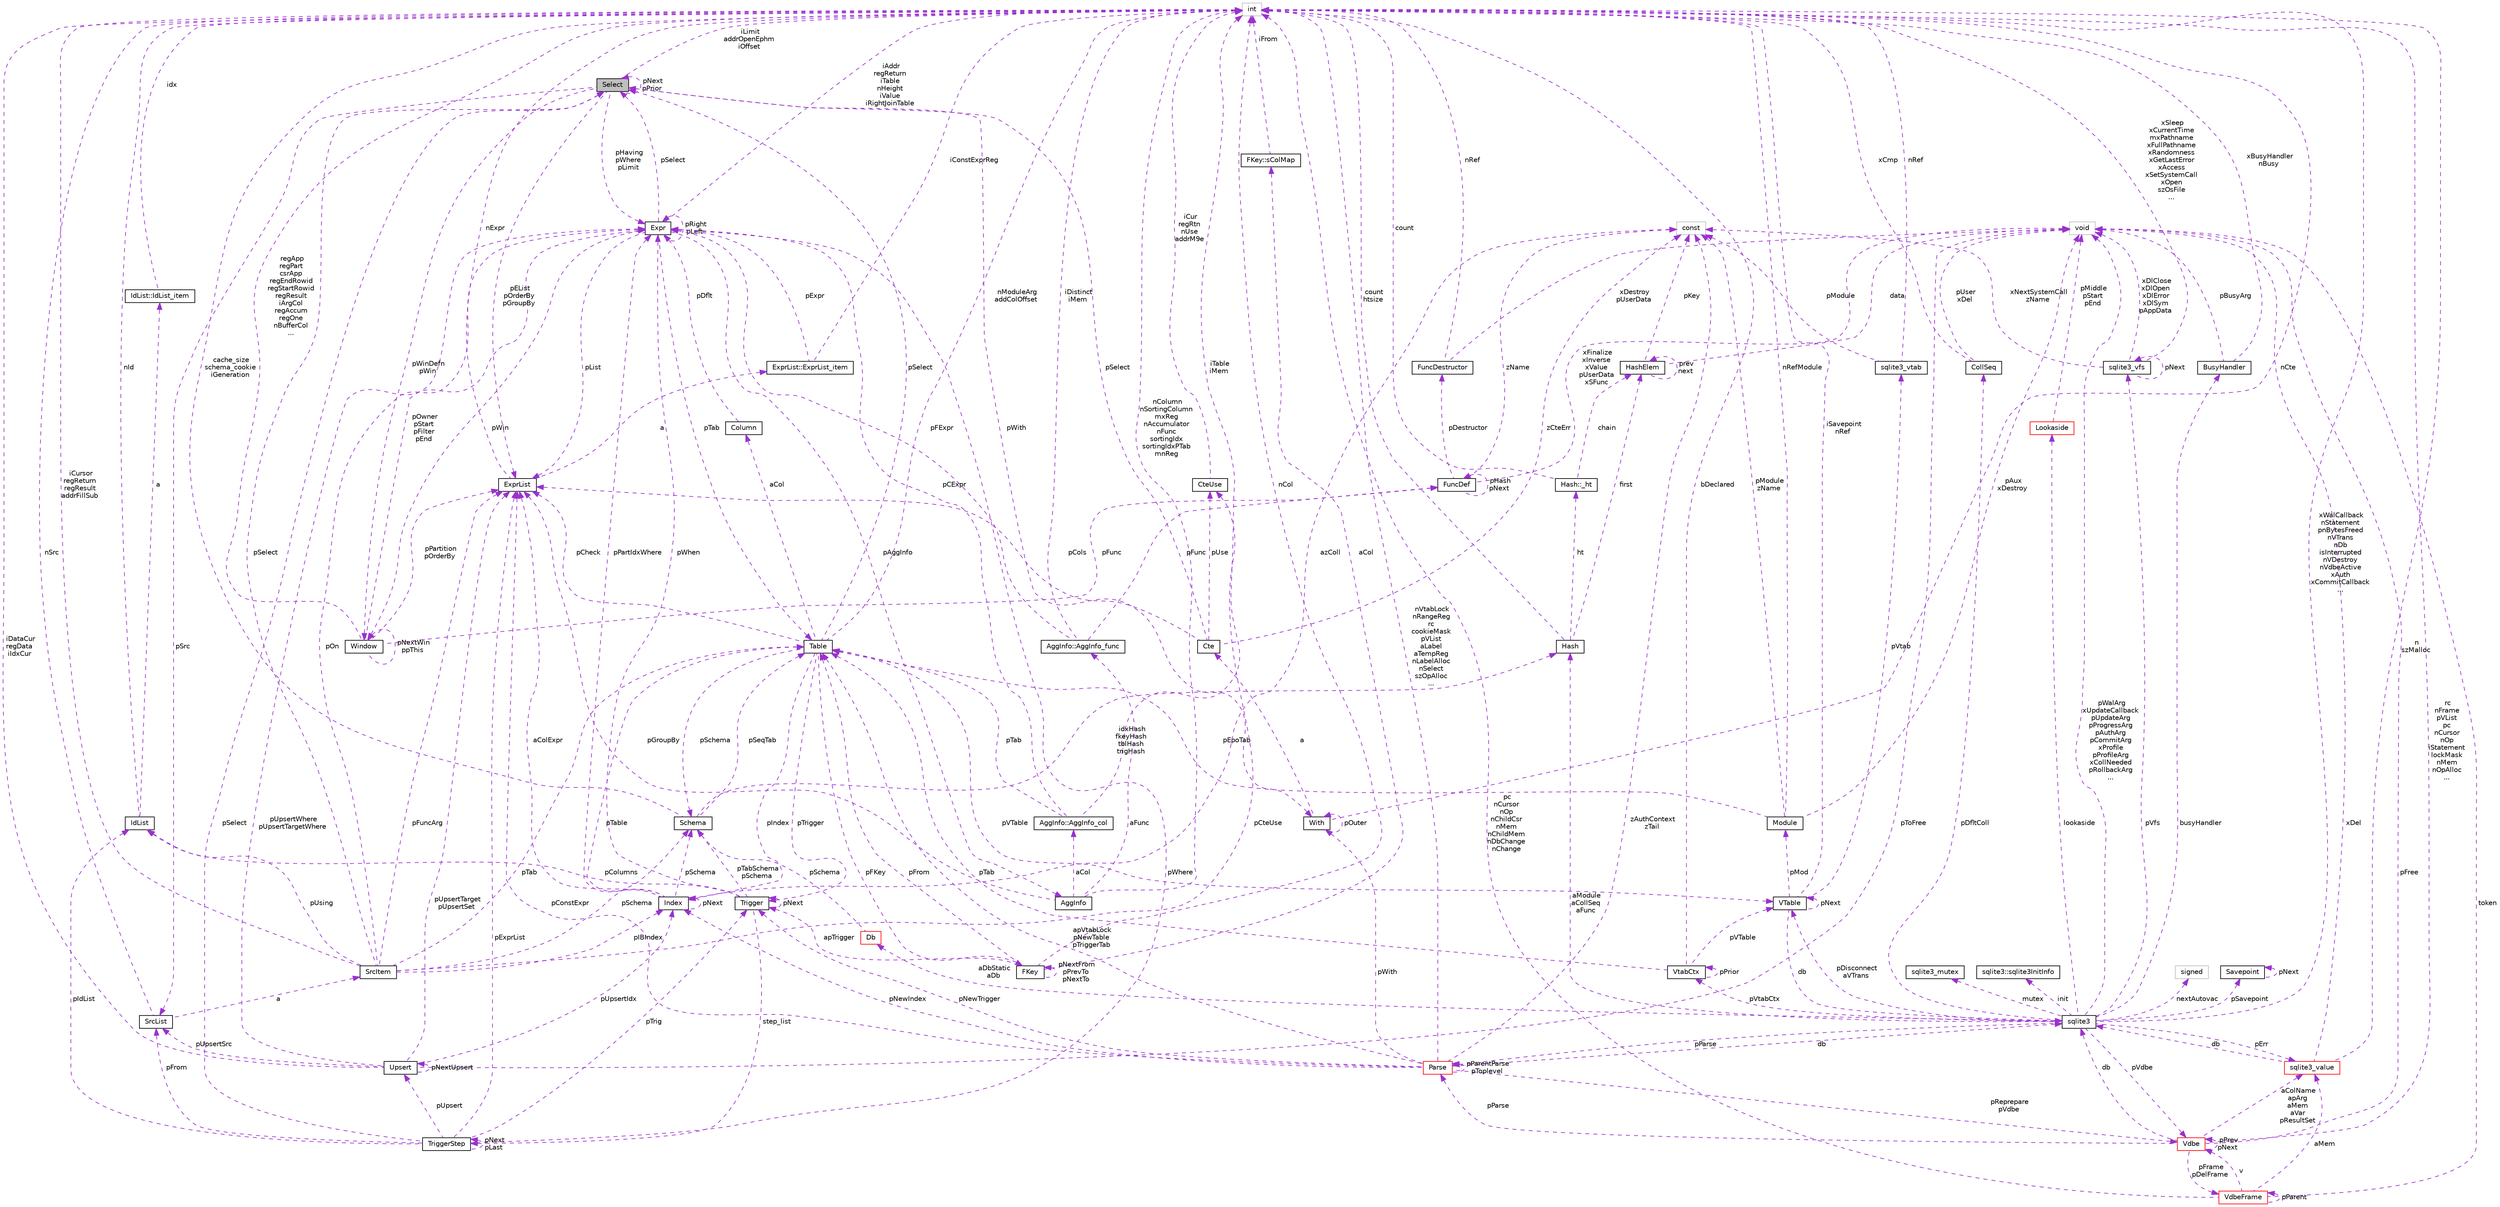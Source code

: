 digraph "Select"
{
 // LATEX_PDF_SIZE
  edge [fontname="Helvetica",fontsize="10",labelfontname="Helvetica",labelfontsize="10"];
  node [fontname="Helvetica",fontsize="10",shape=record];
  Node1 [label="Select",height=0.2,width=0.4,color="black", fillcolor="grey75", style="filled", fontcolor="black",tooltip=" "];
  Node2 -> Node1 [dir="back",color="darkorchid3",fontsize="10",style="dashed",label=" pHaving\npWhere\npLimit" ];
  Node2 [label="Expr",height=0.2,width=0.4,color="black", fillcolor="white", style="filled",URL="$structExpr.html",tooltip=" "];
  Node3 -> Node2 [dir="back",color="darkorchid3",fontsize="10",style="dashed",label=" pAggInfo" ];
  Node3 [label="AggInfo",height=0.2,width=0.4,color="black", fillcolor="white", style="filled",URL="$structAggInfo.html",tooltip=" "];
  Node4 -> Node3 [dir="back",color="darkorchid3",fontsize="10",style="dashed",label=" aCol" ];
  Node4 [label="AggInfo::AggInfo_col",height=0.2,width=0.4,color="black", fillcolor="white", style="filled",URL="$structAggInfo_1_1AggInfo__col.html",tooltip=" "];
  Node2 -> Node4 [dir="back",color="darkorchid3",fontsize="10",style="dashed",label=" pCExpr" ];
  Node5 -> Node4 [dir="back",color="darkorchid3",fontsize="10",style="dashed",label=" iTable\niMem" ];
  Node5 [label="int",height=0.2,width=0.4,color="grey75", fillcolor="white", style="filled",tooltip=" "];
  Node6 -> Node4 [dir="back",color="darkorchid3",fontsize="10",style="dashed",label=" pTab" ];
  Node6 [label="Table",height=0.2,width=0.4,color="black", fillcolor="white", style="filled",URL="$structTable.html",tooltip=" "];
  Node7 -> Node6 [dir="back",color="darkorchid3",fontsize="10",style="dashed",label=" pSchema" ];
  Node7 [label="Schema",height=0.2,width=0.4,color="black", fillcolor="white", style="filled",URL="$structSchema.html",tooltip=" "];
  Node5 -> Node7 [dir="back",color="darkorchid3",fontsize="10",style="dashed",label=" cache_size\nschema_cookie\niGeneration" ];
  Node6 -> Node7 [dir="back",color="darkorchid3",fontsize="10",style="dashed",label=" pSeqTab" ];
  Node8 -> Node7 [dir="back",color="darkorchid3",fontsize="10",style="dashed",label=" idxHash\nfkeyHash\ntblHash\ntrigHash" ];
  Node8 [label="Hash",height=0.2,width=0.4,color="black", fillcolor="white", style="filled",URL="$structHash.html",tooltip=" "];
  Node9 -> Node8 [dir="back",color="darkorchid3",fontsize="10",style="dashed",label=" ht" ];
  Node9 [label="Hash::_ht",height=0.2,width=0.4,color="black", fillcolor="white", style="filled",URL="$structHash_1_1__ht.html",tooltip=" "];
  Node5 -> Node9 [dir="back",color="darkorchid3",fontsize="10",style="dashed",label=" count" ];
  Node10 -> Node9 [dir="back",color="darkorchid3",fontsize="10",style="dashed",label=" chain" ];
  Node10 [label="HashElem",height=0.2,width=0.4,color="black", fillcolor="white", style="filled",URL="$structHashElem.html",tooltip=" "];
  Node11 -> Node10 [dir="back",color="darkorchid3",fontsize="10",style="dashed",label=" data" ];
  Node11 [label="void",height=0.2,width=0.4,color="grey75", fillcolor="white", style="filled",tooltip=" "];
  Node10 -> Node10 [dir="back",color="darkorchid3",fontsize="10",style="dashed",label=" prev\nnext" ];
  Node12 -> Node10 [dir="back",color="darkorchid3",fontsize="10",style="dashed",label=" pKey" ];
  Node12 [label="const",height=0.2,width=0.4,color="grey75", fillcolor="white", style="filled",tooltip=" "];
  Node5 -> Node8 [dir="back",color="darkorchid3",fontsize="10",style="dashed",label=" count\nhtsize" ];
  Node10 -> Node8 [dir="back",color="darkorchid3",fontsize="10",style="dashed",label=" first" ];
  Node13 -> Node6 [dir="back",color="darkorchid3",fontsize="10",style="dashed",label=" aCol" ];
  Node13 [label="Column",height=0.2,width=0.4,color="black", fillcolor="white", style="filled",URL="$structColumn.html",tooltip=" "];
  Node2 -> Node13 [dir="back",color="darkorchid3",fontsize="10",style="dashed",label=" pDflt" ];
  Node14 -> Node6 [dir="back",color="darkorchid3",fontsize="10",style="dashed",label=" pFKey" ];
  Node14 [label="FKey",height=0.2,width=0.4,color="black", fillcolor="white", style="filled",URL="$structFKey.html",tooltip=" "];
  Node15 -> Node14 [dir="back",color="darkorchid3",fontsize="10",style="dashed",label=" aCol" ];
  Node15 [label="FKey::sColMap",height=0.2,width=0.4,color="black", fillcolor="white", style="filled",URL="$structFKey_1_1sColMap.html",tooltip=" "];
  Node5 -> Node15 [dir="back",color="darkorchid3",fontsize="10",style="dashed",label=" iFrom" ];
  Node14 -> Node14 [dir="back",color="darkorchid3",fontsize="10",style="dashed",label=" pNextFrom\npPrevTo\npNextTo" ];
  Node5 -> Node14 [dir="back",color="darkorchid3",fontsize="10",style="dashed",label=" nCol" ];
  Node6 -> Node14 [dir="back",color="darkorchid3",fontsize="10",style="dashed",label=" pFrom" ];
  Node16 -> Node14 [dir="back",color="darkorchid3",fontsize="10",style="dashed",label=" apTrigger" ];
  Node16 [label="Trigger",height=0.2,width=0.4,color="black", fillcolor="white", style="filled",URL="$structTrigger.html",tooltip=" "];
  Node17 -> Node16 [dir="back",color="darkorchid3",fontsize="10",style="dashed",label=" step_list" ];
  Node17 [label="TriggerStep",height=0.2,width=0.4,color="black", fillcolor="white", style="filled",URL="$structTriggerStep.html",tooltip=" "];
  Node17 -> Node17 [dir="back",color="darkorchid3",fontsize="10",style="dashed",label=" pNext\npLast" ];
  Node2 -> Node17 [dir="back",color="darkorchid3",fontsize="10",style="dashed",label=" pWhere" ];
  Node18 -> Node17 [dir="back",color="darkorchid3",fontsize="10",style="dashed",label=" pIdList" ];
  Node18 [label="IdList",height=0.2,width=0.4,color="black", fillcolor="white", style="filled",URL="$structIdList.html",tooltip=" "];
  Node19 -> Node18 [dir="back",color="darkorchid3",fontsize="10",style="dashed",label=" a" ];
  Node19 [label="IdList::IdList_item",height=0.2,width=0.4,color="black", fillcolor="white", style="filled",URL="$structIdList_1_1IdList__item.html",tooltip=" "];
  Node5 -> Node19 [dir="back",color="darkorchid3",fontsize="10",style="dashed",label=" idx" ];
  Node5 -> Node18 [dir="back",color="darkorchid3",fontsize="10",style="dashed",label=" nId" ];
  Node1 -> Node17 [dir="back",color="darkorchid3",fontsize="10",style="dashed",label=" pSelect" ];
  Node16 -> Node17 [dir="back",color="darkorchid3",fontsize="10",style="dashed",label=" pTrig" ];
  Node20 -> Node17 [dir="back",color="darkorchid3",fontsize="10",style="dashed",label=" pFrom" ];
  Node20 [label="SrcList",height=0.2,width=0.4,color="black", fillcolor="white", style="filled",URL="$structSrcList.html",tooltip=" "];
  Node21 -> Node20 [dir="back",color="darkorchid3",fontsize="10",style="dashed",label=" a" ];
  Node21 [label="SrcItem",height=0.2,width=0.4,color="black", fillcolor="white", style="filled",URL="$structSrcItem.html",tooltip=" "];
  Node7 -> Node21 [dir="back",color="darkorchid3",fontsize="10",style="dashed",label=" pSchema" ];
  Node22 -> Node21 [dir="back",color="darkorchid3",fontsize="10",style="dashed",label=" pCteUse" ];
  Node22 [label="CteUse",height=0.2,width=0.4,color="black", fillcolor="white", style="filled",URL="$structCteUse.html",tooltip=" "];
  Node5 -> Node22 [dir="back",color="darkorchid3",fontsize="10",style="dashed",label=" iCur\nregRtn\nnUse\naddrM9e" ];
  Node2 -> Node21 [dir="back",color="darkorchid3",fontsize="10",style="dashed",label=" pOn" ];
  Node18 -> Node21 [dir="back",color="darkorchid3",fontsize="10",style="dashed",label=" pUsing" ];
  Node5 -> Node21 [dir="back",color="darkorchid3",fontsize="10",style="dashed",label=" iCursor\nregReturn\nregResult\naddrFillSub" ];
  Node6 -> Node21 [dir="back",color="darkorchid3",fontsize="10",style="dashed",label=" pTab" ];
  Node1 -> Node21 [dir="back",color="darkorchid3",fontsize="10",style="dashed",label=" pSelect" ];
  Node23 -> Node21 [dir="back",color="darkorchid3",fontsize="10",style="dashed",label=" pIBIndex" ];
  Node23 [label="Index",height=0.2,width=0.4,color="black", fillcolor="white", style="filled",URL="$structIndex.html",tooltip=" "];
  Node7 -> Node23 [dir="back",color="darkorchid3",fontsize="10",style="dashed",label=" pSchema" ];
  Node2 -> Node23 [dir="back",color="darkorchid3",fontsize="10",style="dashed",label=" pPartIdxWhere" ];
  Node6 -> Node23 [dir="back",color="darkorchid3",fontsize="10",style="dashed",label=" pTable" ];
  Node24 -> Node23 [dir="back",color="darkorchid3",fontsize="10",style="dashed",label=" aColExpr" ];
  Node24 [label="ExprList",height=0.2,width=0.4,color="black", fillcolor="white", style="filled",URL="$structExprList.html",tooltip=" "];
  Node25 -> Node24 [dir="back",color="darkorchid3",fontsize="10",style="dashed",label=" a" ];
  Node25 [label="ExprList::ExprList_item",height=0.2,width=0.4,color="black", fillcolor="white", style="filled",URL="$structExprList_1_1ExprList__item.html",tooltip=" "];
  Node2 -> Node25 [dir="back",color="darkorchid3",fontsize="10",style="dashed",label=" pExpr" ];
  Node5 -> Node25 [dir="back",color="darkorchid3",fontsize="10",style="dashed",label=" iConstExprReg" ];
  Node5 -> Node24 [dir="back",color="darkorchid3",fontsize="10",style="dashed",label=" nExpr" ];
  Node12 -> Node23 [dir="back",color="darkorchid3",fontsize="10",style="dashed",label=" azColl" ];
  Node23 -> Node23 [dir="back",color="darkorchid3",fontsize="10",style="dashed",label=" pNext" ];
  Node24 -> Node21 [dir="back",color="darkorchid3",fontsize="10",style="dashed",label=" pFuncArg" ];
  Node5 -> Node20 [dir="back",color="darkorchid3",fontsize="10",style="dashed",label=" nSrc" ];
  Node24 -> Node17 [dir="back",color="darkorchid3",fontsize="10",style="dashed",label=" pExprList" ];
  Node26 -> Node17 [dir="back",color="darkorchid3",fontsize="10",style="dashed",label=" pUpsert" ];
  Node26 [label="Upsert",height=0.2,width=0.4,color="black", fillcolor="white", style="filled",URL="$structUpsert.html",tooltip=" "];
  Node2 -> Node26 [dir="back",color="darkorchid3",fontsize="10",style="dashed",label=" pUpsertWhere\npUpsertTargetWhere" ];
  Node11 -> Node26 [dir="back",color="darkorchid3",fontsize="10",style="dashed",label=" pToFree" ];
  Node5 -> Node26 [dir="back",color="darkorchid3",fontsize="10",style="dashed",label=" iDataCur\nregData\niIdxCur" ];
  Node20 -> Node26 [dir="back",color="darkorchid3",fontsize="10",style="dashed",label=" pUpsertSrc" ];
  Node23 -> Node26 [dir="back",color="darkorchid3",fontsize="10",style="dashed",label=" pUpsertIdx" ];
  Node24 -> Node26 [dir="back",color="darkorchid3",fontsize="10",style="dashed",label=" pUpsertTarget\npUpsertSet" ];
  Node26 -> Node26 [dir="back",color="darkorchid3",fontsize="10",style="dashed",label=" pNextUpsert" ];
  Node7 -> Node16 [dir="back",color="darkorchid3",fontsize="10",style="dashed",label=" pTabSchema\npSchema" ];
  Node2 -> Node16 [dir="back",color="darkorchid3",fontsize="10",style="dashed",label=" pWhen" ];
  Node18 -> Node16 [dir="back",color="darkorchid3",fontsize="10",style="dashed",label=" pColumns" ];
  Node16 -> Node16 [dir="back",color="darkorchid3",fontsize="10",style="dashed",label=" pNext" ];
  Node27 -> Node6 [dir="back",color="darkorchid3",fontsize="10",style="dashed",label=" pVTable" ];
  Node27 [label="VTable",height=0.2,width=0.4,color="black", fillcolor="white", style="filled",URL="$structVTable.html",tooltip=" "];
  Node28 -> Node27 [dir="back",color="darkorchid3",fontsize="10",style="dashed",label=" db" ];
  Node28 [label="sqlite3",height=0.2,width=0.4,color="black", fillcolor="white", style="filled",URL="$structsqlite3.html",tooltip=" "];
  Node29 -> Node28 [dir="back",color="darkorchid3",fontsize="10",style="dashed",label=" pVdbe" ];
  Node29 [label="Vdbe",height=0.2,width=0.4,color="red", fillcolor="white", style="filled",URL="$structVdbe.html",tooltip=" "];
  Node29 -> Node29 [dir="back",color="darkorchid3",fontsize="10",style="dashed",label=" pPrev\npNext" ];
  Node28 -> Node29 [dir="back",color="darkorchid3",fontsize="10",style="dashed",label=" db" ];
  Node11 -> Node29 [dir="back",color="darkorchid3",fontsize="10",style="dashed",label=" pFree" ];
  Node30 -> Node29 [dir="back",color="darkorchid3",fontsize="10",style="dashed",label=" aColName\napArg\naMem\naVar\npResultSet" ];
  Node30 [label="sqlite3_value",height=0.2,width=0.4,color="red", fillcolor="white", style="filled",URL="$structsqlite3__value.html",tooltip=" "];
  Node28 -> Node30 [dir="back",color="darkorchid3",fontsize="10",style="dashed",label=" db" ];
  Node11 -> Node30 [dir="back",color="darkorchid3",fontsize="10",style="dashed",label=" xDel" ];
  Node5 -> Node30 [dir="back",color="darkorchid3",fontsize="10",style="dashed",label=" n\nszMalloc" ];
  Node34 -> Node29 [dir="back",color="darkorchid3",fontsize="10",style="dashed",label=" pFrame\npDelFrame" ];
  Node34 [label="VdbeFrame",height=0.2,width=0.4,color="red", fillcolor="white", style="filled",URL="$structVdbeFrame.html",tooltip=" "];
  Node29 -> Node34 [dir="back",color="darkorchid3",fontsize="10",style="dashed",label=" v" ];
  Node11 -> Node34 [dir="back",color="darkorchid3",fontsize="10",style="dashed",label=" token" ];
  Node30 -> Node34 [dir="back",color="darkorchid3",fontsize="10",style="dashed",label=" aMem" ];
  Node34 -> Node34 [dir="back",color="darkorchid3",fontsize="10",style="dashed",label=" pParent" ];
  Node5 -> Node34 [dir="back",color="darkorchid3",fontsize="10",style="dashed",label=" pc\nnCursor\nnOp\nnChildCsr\nnMem\nnChildMem\nnDbChange\nnChange" ];
  Node5 -> Node29 [dir="back",color="darkorchid3",fontsize="10",style="dashed",label=" rc\nnFrame\npVList\npc\nnCursor\nnOp\niStatement\nlockMask\nnMem\nnOpAlloc\n..." ];
  Node74 -> Node29 [dir="back",color="darkorchid3",fontsize="10",style="dashed",label=" pParse" ];
  Node74 [label="Parse",height=0.2,width=0.4,color="red", fillcolor="white", style="filled",URL="$structParse.html",tooltip=" "];
  Node29 -> Node74 [dir="back",color="darkorchid3",fontsize="10",style="dashed",label=" pReprepare\npVdbe" ];
  Node28 -> Node74 [dir="back",color="darkorchid3",fontsize="10",style="dashed",label=" db" ];
  Node91 -> Node74 [dir="back",color="darkorchid3",fontsize="10",style="dashed",label=" pWith" ];
  Node91 [label="With",height=0.2,width=0.4,color="black", fillcolor="white", style="filled",URL="$structWith.html",tooltip=" "];
  Node92 -> Node91 [dir="back",color="darkorchid3",fontsize="10",style="dashed",label=" a" ];
  Node92 [label="Cte",height=0.2,width=0.4,color="black", fillcolor="white", style="filled",URL="$structCte.html",tooltip=" "];
  Node22 -> Node92 [dir="back",color="darkorchid3",fontsize="10",style="dashed",label=" pUse" ];
  Node1 -> Node92 [dir="back",color="darkorchid3",fontsize="10",style="dashed",label=" pSelect" ];
  Node12 -> Node92 [dir="back",color="darkorchid3",fontsize="10",style="dashed",label=" zCteErr" ];
  Node24 -> Node92 [dir="back",color="darkorchid3",fontsize="10",style="dashed",label=" pCols" ];
  Node91 -> Node91 [dir="back",color="darkorchid3",fontsize="10",style="dashed",label=" pOuter" ];
  Node5 -> Node91 [dir="back",color="darkorchid3",fontsize="10",style="dashed",label=" nCte" ];
  Node5 -> Node74 [dir="back",color="darkorchid3",fontsize="10",style="dashed",label=" nVtabLock\nnRangeReg\nrc\ncookieMask\npVList\naLabel\naTempReg\nnLabelAlloc\nnSelect\nszOpAlloc\n..." ];
  Node6 -> Node74 [dir="back",color="darkorchid3",fontsize="10",style="dashed",label=" apVtabLock\npNewTable\npTriggerTab" ];
  Node16 -> Node74 [dir="back",color="darkorchid3",fontsize="10",style="dashed",label=" pNewTrigger" ];
  Node23 -> Node74 [dir="back",color="darkorchid3",fontsize="10",style="dashed",label=" pNewIndex" ];
  Node12 -> Node74 [dir="back",color="darkorchid3",fontsize="10",style="dashed",label=" zAuthContext\nzTail" ];
  Node24 -> Node74 [dir="back",color="darkorchid3",fontsize="10",style="dashed",label=" pConstExpr" ];
  Node74 -> Node74 [dir="back",color="darkorchid3",fontsize="10",style="dashed",label=" pParentParse\npToplevel" ];
  Node97 -> Node28 [dir="back",color="darkorchid3",fontsize="10",style="dashed",label=" pSavepoint" ];
  Node97 [label="Savepoint",height=0.2,width=0.4,color="black", fillcolor="white", style="filled",URL="$structSavepoint.html",tooltip=" "];
  Node97 -> Node97 [dir="back",color="darkorchid3",fontsize="10",style="dashed",label=" pNext" ];
  Node11 -> Node28 [dir="back",color="darkorchid3",fontsize="10",style="dashed",label=" pWalArg\nxUpdateCallback\npUpdateArg\npProgressArg\npAuthArg\npCommitArg\nxProfile\npProfileArg\nxCollNeeded\npRollbackArg\n..." ];
  Node98 -> Node28 [dir="back",color="darkorchid3",fontsize="10",style="dashed",label=" lookaside" ];
  Node98 [label="Lookaside",height=0.2,width=0.4,color="red", fillcolor="white", style="filled",URL="$structLookaside.html",tooltip=" "];
  Node11 -> Node98 [dir="back",color="darkorchid3",fontsize="10",style="dashed",label=" pMiddle\npStart\npEnd" ];
  Node30 -> Node28 [dir="back",color="darkorchid3",fontsize="10",style="dashed",label=" pErr" ];
  Node41 -> Node28 [dir="back",color="darkorchid3",fontsize="10",style="dashed",label=" mutex" ];
  Node41 [label="sqlite3_mutex",height=0.2,width=0.4,color="black", fillcolor="white", style="filled",URL="$structsqlite3__mutex.html",tooltip=" "];
  Node51 -> Node28 [dir="back",color="darkorchid3",fontsize="10",style="dashed",label=" pVfs" ];
  Node51 [label="sqlite3_vfs",height=0.2,width=0.4,color="black", fillcolor="white", style="filled",URL="$structsqlite3__vfs.html",tooltip=" "];
  Node11 -> Node51 [dir="back",color="darkorchid3",fontsize="10",style="dashed",label=" xDlClose\nxDlOpen\nxDlError\nxDlSym\npAppData" ];
  Node51 -> Node51 [dir="back",color="darkorchid3",fontsize="10",style="dashed",label=" pNext" ];
  Node5 -> Node51 [dir="back",color="darkorchid3",fontsize="10",style="dashed",label=" xSleep\nxCurrentTime\nmxPathname\nxFullPathname\nxRandomness\nxGetLastError\nxAccess\nxSetSystemCall\nxOpen\nszOsFile\n..." ];
  Node12 -> Node51 [dir="back",color="darkorchid3",fontsize="10",style="dashed",label=" xNextSystemCall\nzName" ];
  Node100 -> Node28 [dir="back",color="darkorchid3",fontsize="10",style="dashed",label=" init" ];
  Node100 [label="sqlite3::sqlite3InitInfo",height=0.2,width=0.4,color="black", fillcolor="white", style="filled",URL="$structsqlite3_1_1sqlite3InitInfo.html",tooltip=" "];
  Node101 -> Node28 [dir="back",color="darkorchid3",fontsize="10",style="dashed",label=" busyHandler" ];
  Node101 [label="BusyHandler",height=0.2,width=0.4,color="black", fillcolor="white", style="filled",URL="$structBusyHandler.html",tooltip=" "];
  Node11 -> Node101 [dir="back",color="darkorchid3",fontsize="10",style="dashed",label=" pBusyArg" ];
  Node5 -> Node101 [dir="back",color="darkorchid3",fontsize="10",style="dashed",label=" xBusyHandler\nnBusy" ];
  Node102 -> Node28 [dir="back",color="darkorchid3",fontsize="10",style="dashed",label=" pVtabCtx" ];
  Node102 [label="VtabCtx",height=0.2,width=0.4,color="black", fillcolor="white", style="filled",URL="$structVtabCtx.html",tooltip=" "];
  Node102 -> Node102 [dir="back",color="darkorchid3",fontsize="10",style="dashed",label=" pPrior" ];
  Node5 -> Node102 [dir="back",color="darkorchid3",fontsize="10",style="dashed",label=" bDeclared" ];
  Node27 -> Node102 [dir="back",color="darkorchid3",fontsize="10",style="dashed",label=" pVTable" ];
  Node6 -> Node102 [dir="back",color="darkorchid3",fontsize="10",style="dashed",label=" pTab" ];
  Node56 -> Node28 [dir="back",color="darkorchid3",fontsize="10",style="dashed",label=" pDfltColl" ];
  Node56 [label="CollSeq",height=0.2,width=0.4,color="black", fillcolor="white", style="filled",URL="$structCollSeq.html",tooltip=" "];
  Node11 -> Node56 [dir="back",color="darkorchid3",fontsize="10",style="dashed",label=" pUser\nxDel" ];
  Node5 -> Node56 [dir="back",color="darkorchid3",fontsize="10",style="dashed",label=" xCmp" ];
  Node27 -> Node28 [dir="back",color="darkorchid3",fontsize="10",style="dashed",label=" pDisconnect\naVTrans" ];
  Node5 -> Node28 [dir="back",color="darkorchid3",fontsize="10",style="dashed",label=" xWalCallback\nnStatement\npnBytesFreed\nnVTrans\nnDb\nisInterrupted\nnVDestroy\nnVdbeActive\nxAuth\nxCommitCallback\n..." ];
  Node73 -> Node28 [dir="back",color="darkorchid3",fontsize="10",style="dashed",label=" nextAutovac" ];
  Node73 [label="signed",height=0.2,width=0.4,color="grey75", fillcolor="white", style="filled",tooltip=" "];
  Node103 -> Node28 [dir="back",color="darkorchid3",fontsize="10",style="dashed",label=" aDbStatic\naDb" ];
  Node103 [label="Db",height=0.2,width=0.4,color="red", fillcolor="white", style="filled",URL="$structDb.html",tooltip=" "];
  Node7 -> Node103 [dir="back",color="darkorchid3",fontsize="10",style="dashed",label=" pSchema" ];
  Node8 -> Node28 [dir="back",color="darkorchid3",fontsize="10",style="dashed",label=" aModule\naCollSeq\naFunc" ];
  Node74 -> Node28 [dir="back",color="darkorchid3",fontsize="10",style="dashed",label=" pParse" ];
  Node27 -> Node27 [dir="back",color="darkorchid3",fontsize="10",style="dashed",label=" pNext" ];
  Node5 -> Node27 [dir="back",color="darkorchid3",fontsize="10",style="dashed",label=" iSavepoint\nnRef" ];
  Node104 -> Node27 [dir="back",color="darkorchid3",fontsize="10",style="dashed",label=" pMod" ];
  Node104 [label="Module",height=0.2,width=0.4,color="black", fillcolor="white", style="filled",URL="$structModule.html",tooltip=" "];
  Node11 -> Node104 [dir="back",color="darkorchid3",fontsize="10",style="dashed",label=" pAux\nxDestroy" ];
  Node5 -> Node104 [dir="back",color="darkorchid3",fontsize="10",style="dashed",label=" nRefModule" ];
  Node6 -> Node104 [dir="back",color="darkorchid3",fontsize="10",style="dashed",label=" pEpoTab" ];
  Node12 -> Node104 [dir="back",color="darkorchid3",fontsize="10",style="dashed",label=" pModule\nzName" ];
  Node58 -> Node27 [dir="back",color="darkorchid3",fontsize="10",style="dashed",label=" pVtab" ];
  Node58 [label="sqlite3_vtab",height=0.2,width=0.4,color="black", fillcolor="white", style="filled",URL="$structsqlite3__vtab.html",tooltip=" "];
  Node5 -> Node58 [dir="back",color="darkorchid3",fontsize="10",style="dashed",label=" nRef" ];
  Node12 -> Node58 [dir="back",color="darkorchid3",fontsize="10",style="dashed",label=" pModule" ];
  Node5 -> Node6 [dir="back",color="darkorchid3",fontsize="10",style="dashed",label=" nModuleArg\naddColOffset" ];
  Node16 -> Node6 [dir="back",color="darkorchid3",fontsize="10",style="dashed",label=" pTrigger" ];
  Node1 -> Node6 [dir="back",color="darkorchid3",fontsize="10",style="dashed",label=" pSelect" ];
  Node24 -> Node6 [dir="back",color="darkorchid3",fontsize="10",style="dashed",label=" pCheck" ];
  Node23 -> Node6 [dir="back",color="darkorchid3",fontsize="10",style="dashed",label=" pIndex" ];
  Node5 -> Node3 [dir="back",color="darkorchid3",fontsize="10",style="dashed",label=" nColumn\nnSortingColumn\nmxReg\nnAccumulator\nnFunc\nsortingIdx\nsortingIdxPTab\nmnReg" ];
  Node105 -> Node3 [dir="back",color="darkorchid3",fontsize="10",style="dashed",label=" aFunc" ];
  Node105 [label="AggInfo::AggInfo_func",height=0.2,width=0.4,color="black", fillcolor="white", style="filled",URL="$structAggInfo_1_1AggInfo__func.html",tooltip=" "];
  Node2 -> Node105 [dir="back",color="darkorchid3",fontsize="10",style="dashed",label=" pFExpr" ];
  Node5 -> Node105 [dir="back",color="darkorchid3",fontsize="10",style="dashed",label=" iDistinct\niMem" ];
  Node32 -> Node105 [dir="back",color="darkorchid3",fontsize="10",style="dashed",label=" pFunc" ];
  Node32 [label="FuncDef",height=0.2,width=0.4,color="black", fillcolor="white", style="filled",URL="$structFuncDef.html",tooltip=" "];
  Node11 -> Node32 [dir="back",color="darkorchid3",fontsize="10",style="dashed",label=" xFinalize\nxInverse\nxValue\npUserData\nxSFunc" ];
  Node33 -> Node32 [dir="back",color="darkorchid3",fontsize="10",style="dashed",label=" pDestructor" ];
  Node33 [label="FuncDestructor",height=0.2,width=0.4,color="black", fillcolor="white", style="filled",URL="$structFuncDestructor.html",tooltip=" "];
  Node11 -> Node33 [dir="back",color="darkorchid3",fontsize="10",style="dashed",label=" xDestroy\npUserData" ];
  Node5 -> Node33 [dir="back",color="darkorchid3",fontsize="10",style="dashed",label=" nRef" ];
  Node12 -> Node32 [dir="back",color="darkorchid3",fontsize="10",style="dashed",label=" zName" ];
  Node32 -> Node32 [dir="back",color="darkorchid3",fontsize="10",style="dashed",label=" pHash\npNext" ];
  Node24 -> Node3 [dir="back",color="darkorchid3",fontsize="10",style="dashed",label=" pGroupBy" ];
  Node2 -> Node2 [dir="back",color="darkorchid3",fontsize="10",style="dashed",label=" pRight\npLeft" ];
  Node5 -> Node2 [dir="back",color="darkorchid3",fontsize="10",style="dashed",label=" iAddr\nregReturn\niTable\nnHeight\niValue\niRightJoinTable" ];
  Node6 -> Node2 [dir="back",color="darkorchid3",fontsize="10",style="dashed",label=" pTab" ];
  Node1 -> Node2 [dir="back",color="darkorchid3",fontsize="10",style="dashed",label=" pSelect" ];
  Node24 -> Node2 [dir="back",color="darkorchid3",fontsize="10",style="dashed",label=" pList" ];
  Node106 -> Node2 [dir="back",color="darkorchid3",fontsize="10",style="dashed",label=" pWin" ];
  Node106 [label="Window",height=0.2,width=0.4,color="black", fillcolor="white", style="filled",URL="$structWindow.html",tooltip=" "];
  Node2 -> Node106 [dir="back",color="darkorchid3",fontsize="10",style="dashed",label=" pOwner\npStart\npFilter\npEnd" ];
  Node5 -> Node106 [dir="back",color="darkorchid3",fontsize="10",style="dashed",label=" regApp\nregPart\ncsrApp\nregEndRowid\nregStartRowid\nregResult\niArgCol\nregAccum\nregOne\nnBufferCol\n..." ];
  Node24 -> Node106 [dir="back",color="darkorchid3",fontsize="10",style="dashed",label=" pPartition\npOrderBy" ];
  Node32 -> Node106 [dir="back",color="darkorchid3",fontsize="10",style="dashed",label=" pFunc" ];
  Node106 -> Node106 [dir="back",color="darkorchid3",fontsize="10",style="dashed",label=" pNextWin\nppThis" ];
  Node91 -> Node1 [dir="back",color="darkorchid3",fontsize="10",style="dashed",label=" pWith" ];
  Node5 -> Node1 [dir="back",color="darkorchid3",fontsize="10",style="dashed",label=" iLimit\naddrOpenEphm\niOffset" ];
  Node1 -> Node1 [dir="back",color="darkorchid3",fontsize="10",style="dashed",label=" pNext\npPrior" ];
  Node20 -> Node1 [dir="back",color="darkorchid3",fontsize="10",style="dashed",label=" pSrc" ];
  Node24 -> Node1 [dir="back",color="darkorchid3",fontsize="10",style="dashed",label=" pEList\npOrderBy\npGroupBy" ];
  Node106 -> Node1 [dir="back",color="darkorchid3",fontsize="10",style="dashed",label=" pWinDefn\npWin" ];
}

